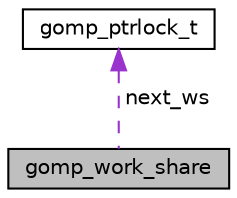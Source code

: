 digraph "gomp_work_share"
{
  edge [fontname="Helvetica",fontsize="10",labelfontname="Helvetica",labelfontsize="10"];
  node [fontname="Helvetica",fontsize="10",shape=record];
  Node1 [label="gomp_work_share",height=0.2,width=0.4,color="black", fillcolor="grey75", style="filled", fontcolor="black"];
  Node2 -> Node1 [dir="back",color="darkorchid3",fontsize="10",style="dashed",label=" next_ws" ,fontname="Helvetica"];
  Node2 [label="gomp_ptrlock_t",height=0.2,width=0.4,color="black", fillcolor="white", style="filled",URL="$structgomp__ptrlock__t.html"];
}
